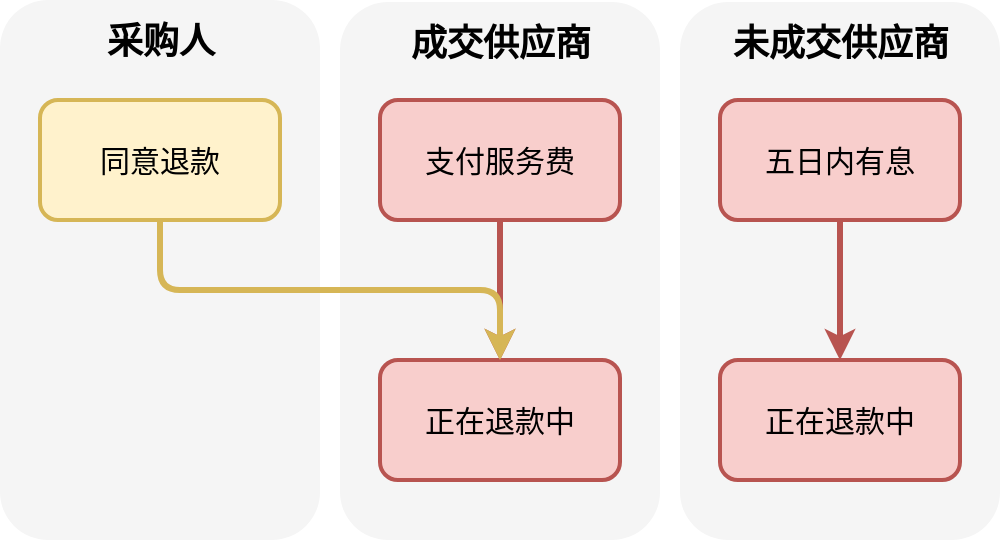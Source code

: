 <mxfile>
    <diagram id="IDprhGrEn4-6cy8bHLo-" name="Page-1">
        <mxGraphModel dx="1562" dy="800" grid="1" gridSize="10" guides="1" tooltips="1" connect="1" arrows="1" fold="1" page="1" pageScale="1" pageWidth="100" pageHeight="100" math="0" shadow="0">
            <root>
                <mxCell id="0"/>
                <mxCell id="1" parent="0"/>
                <mxCell id="20" value="" style="rounded=1;whiteSpace=wrap;html=1;fillColor=#f5f5f5;fontColor=#333333;strokeColor=none;" parent="1" vertex="1">
                    <mxGeometry x="-100" y="-49" width="160" height="269" as="geometry"/>
                </mxCell>
                <mxCell id="19" value="" style="rounded=1;whiteSpace=wrap;html=1;fillColor=#f5f5f5;fontColor=#333333;strokeColor=none;" parent="1" vertex="1">
                    <mxGeometry x="-270" y="-50" width="160" height="270" as="geometry"/>
                </mxCell>
                <mxCell id="2" value="同意退款" style="rounded=1;whiteSpace=wrap;html=1;fontFamily=仿宋;fillColor=#fff2cc;strokeColor=#d6b656;strokeWidth=2;fontSize=15;" parent="1" vertex="1">
                    <mxGeometry x="-250" width="120" height="60" as="geometry"/>
                </mxCell>
                <mxCell id="32" style="edgeStyle=none;html=1;exitX=0.5;exitY=1;exitDx=0;exitDy=0;entryX=0.5;entryY=0;entryDx=0;entryDy=0;fillColor=#f8cecc;strokeColor=#b85450;strokeWidth=3;" parent="1" source="6" target="31" edge="1">
                    <mxGeometry relative="1" as="geometry"/>
                </mxCell>
                <mxCell id="6" value="支付服务费" style="whiteSpace=wrap;html=1;rounded=1;fontFamily=仿宋;fillColor=#f8cecc;strokeColor=#b85450;strokeWidth=2;fontSize=15;" parent="1" vertex="1">
                    <mxGeometry x="-80" width="120" height="60" as="geometry"/>
                </mxCell>
                <mxCell id="21" value="成交供应商" style="text;html=1;align=center;verticalAlign=middle;resizable=0;points=[];autosize=1;strokeColor=none;fillColor=none;fontFamily=黑体;fontStyle=1;fontSize=18;" parent="1" vertex="1">
                    <mxGeometry x="-75" y="-48" width="110" height="40" as="geometry"/>
                </mxCell>
                <mxCell id="22" value="采购人" style="text;html=1;align=center;verticalAlign=middle;resizable=0;points=[];autosize=1;strokeColor=none;fillColor=none;fontStyle=1;fontFamily=黑体;fontSize=18;" parent="1" vertex="1">
                    <mxGeometry x="-230" y="-49" width="80" height="40" as="geometry"/>
                </mxCell>
                <mxCell id="31" value="正在退款中" style="whiteSpace=wrap;html=1;rounded=1;fontFamily=仿宋;fillColor=#f8cecc;strokeColor=#b85450;strokeWidth=2;fontSize=15;" parent="1" vertex="1">
                    <mxGeometry x="-80" y="130" width="120" height="60" as="geometry"/>
                </mxCell>
                <mxCell id="45" value="" style="rounded=1;whiteSpace=wrap;html=1;fillColor=#f5f5f5;fontColor=#333333;strokeColor=none;" parent="1" vertex="1">
                    <mxGeometry x="70" y="-49" width="160" height="269" as="geometry"/>
                </mxCell>
                <mxCell id="46" value="未成交供应商" style="text;html=1;align=center;verticalAlign=middle;resizable=0;points=[];autosize=1;strokeColor=none;fillColor=none;fontFamily=黑体;fontStyle=1;fontSize=18;" parent="1" vertex="1">
                    <mxGeometry x="85" y="-48" width="130" height="40" as="geometry"/>
                </mxCell>
                <mxCell id="47" style="edgeStyle=orthogonalEdgeStyle;html=1;exitX=0.5;exitY=1;exitDx=0;exitDy=0;entryX=0.5;entryY=0;entryDx=0;entryDy=0;strokeWidth=3;fillColor=#f8cecc;strokeColor=#b85450;" parent="1" source="48" target="49" edge="1">
                    <mxGeometry relative="1" as="geometry"/>
                </mxCell>
                <mxCell id="48" value="五日内有息" style="whiteSpace=wrap;html=1;rounded=1;fontFamily=仿宋;fillColor=#f8cecc;strokeColor=#b85450;strokeWidth=2;fontSize=15;" parent="1" vertex="1">
                    <mxGeometry x="90" width="120" height="60" as="geometry"/>
                </mxCell>
                <mxCell id="49" value="&lt;div class=&quot;lake-content&quot;&gt;&lt;span class=&quot;ne-text&quot;&gt;正在退款中&lt;/span&gt;&lt;/div&gt;" style="whiteSpace=wrap;html=1;rounded=1;fontFamily=仿宋;fillColor=#f8cecc;strokeColor=#b85450;strokeWidth=2;fontSize=15;" parent="1" vertex="1">
                    <mxGeometry x="90" y="130" width="120" height="60" as="geometry"/>
                </mxCell>
                <mxCell id="56" style="edgeStyle=orthogonalEdgeStyle;html=1;exitX=0.5;exitY=1;exitDx=0;exitDy=0;fillColor=#fff2cc;strokeColor=#d6b656;strokeWidth=3;" parent="1" source="2" target="31" edge="1">
                    <mxGeometry relative="1" as="geometry"/>
                </mxCell>
            </root>
        </mxGraphModel>
    </diagram>
</mxfile>